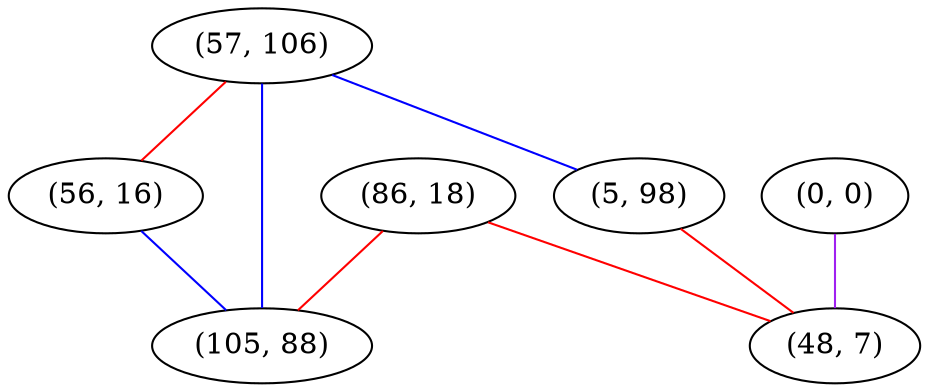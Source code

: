 graph "" {
"(57, 106)";
"(0, 0)";
"(56, 16)";
"(86, 18)";
"(105, 88)";
"(5, 98)";
"(48, 7)";
"(57, 106)" -- "(105, 88)"  [color=blue, key=0, weight=3];
"(57, 106)" -- "(56, 16)"  [color=red, key=0, weight=1];
"(57, 106)" -- "(5, 98)"  [color=blue, key=0, weight=3];
"(0, 0)" -- "(48, 7)"  [color=purple, key=0, weight=4];
"(56, 16)" -- "(105, 88)"  [color=blue, key=0, weight=3];
"(86, 18)" -- "(105, 88)"  [color=red, key=0, weight=1];
"(86, 18)" -- "(48, 7)"  [color=red, key=0, weight=1];
"(5, 98)" -- "(48, 7)"  [color=red, key=0, weight=1];
}
